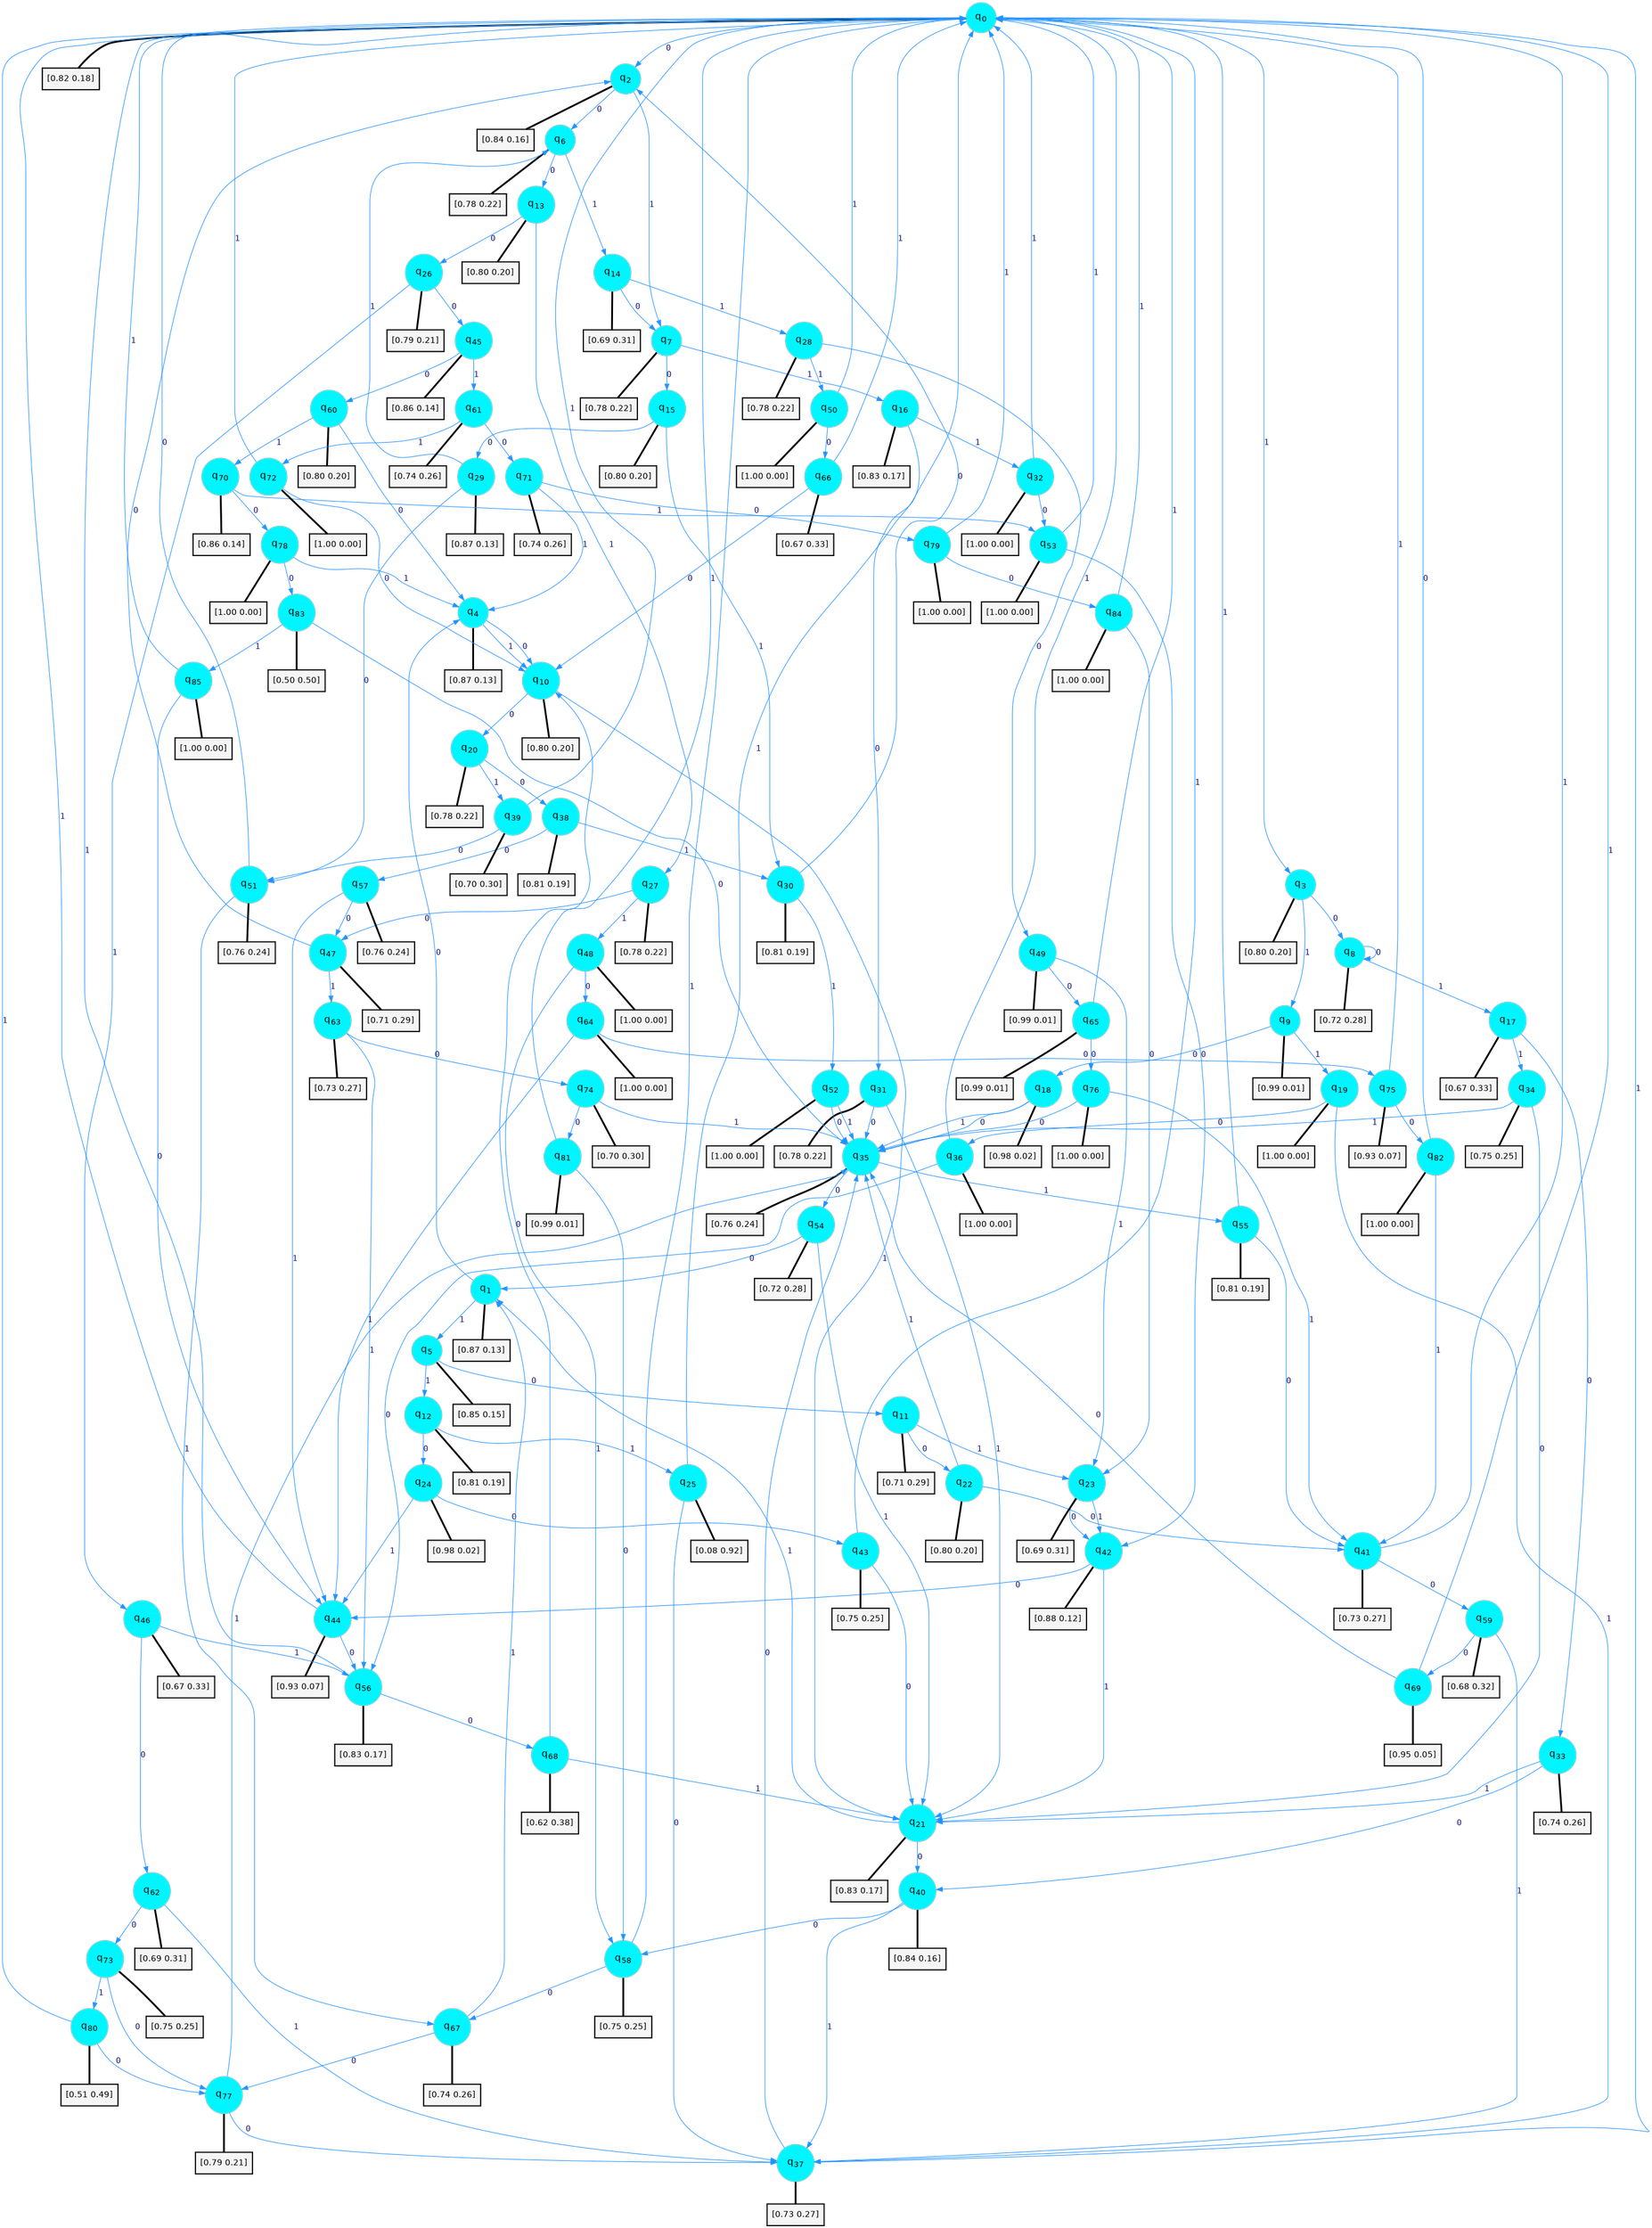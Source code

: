 digraph G {
graph [
bgcolor=transparent, dpi=300, rankdir=TD, size="40,25"];
node [
color=gray, fillcolor=turquoise1, fontcolor=black, fontname=Helvetica, fontsize=16, fontweight=bold, shape=circle, style=filled];
edge [
arrowsize=1, color=dodgerblue1, fontcolor=midnightblue, fontname=courier, fontweight=bold, penwidth=1, style=solid, weight=20];
0[label=<q<SUB>0</SUB>>];
1[label=<q<SUB>1</SUB>>];
2[label=<q<SUB>2</SUB>>];
3[label=<q<SUB>3</SUB>>];
4[label=<q<SUB>4</SUB>>];
5[label=<q<SUB>5</SUB>>];
6[label=<q<SUB>6</SUB>>];
7[label=<q<SUB>7</SUB>>];
8[label=<q<SUB>8</SUB>>];
9[label=<q<SUB>9</SUB>>];
10[label=<q<SUB>10</SUB>>];
11[label=<q<SUB>11</SUB>>];
12[label=<q<SUB>12</SUB>>];
13[label=<q<SUB>13</SUB>>];
14[label=<q<SUB>14</SUB>>];
15[label=<q<SUB>15</SUB>>];
16[label=<q<SUB>16</SUB>>];
17[label=<q<SUB>17</SUB>>];
18[label=<q<SUB>18</SUB>>];
19[label=<q<SUB>19</SUB>>];
20[label=<q<SUB>20</SUB>>];
21[label=<q<SUB>21</SUB>>];
22[label=<q<SUB>22</SUB>>];
23[label=<q<SUB>23</SUB>>];
24[label=<q<SUB>24</SUB>>];
25[label=<q<SUB>25</SUB>>];
26[label=<q<SUB>26</SUB>>];
27[label=<q<SUB>27</SUB>>];
28[label=<q<SUB>28</SUB>>];
29[label=<q<SUB>29</SUB>>];
30[label=<q<SUB>30</SUB>>];
31[label=<q<SUB>31</SUB>>];
32[label=<q<SUB>32</SUB>>];
33[label=<q<SUB>33</SUB>>];
34[label=<q<SUB>34</SUB>>];
35[label=<q<SUB>35</SUB>>];
36[label=<q<SUB>36</SUB>>];
37[label=<q<SUB>37</SUB>>];
38[label=<q<SUB>38</SUB>>];
39[label=<q<SUB>39</SUB>>];
40[label=<q<SUB>40</SUB>>];
41[label=<q<SUB>41</SUB>>];
42[label=<q<SUB>42</SUB>>];
43[label=<q<SUB>43</SUB>>];
44[label=<q<SUB>44</SUB>>];
45[label=<q<SUB>45</SUB>>];
46[label=<q<SUB>46</SUB>>];
47[label=<q<SUB>47</SUB>>];
48[label=<q<SUB>48</SUB>>];
49[label=<q<SUB>49</SUB>>];
50[label=<q<SUB>50</SUB>>];
51[label=<q<SUB>51</SUB>>];
52[label=<q<SUB>52</SUB>>];
53[label=<q<SUB>53</SUB>>];
54[label=<q<SUB>54</SUB>>];
55[label=<q<SUB>55</SUB>>];
56[label=<q<SUB>56</SUB>>];
57[label=<q<SUB>57</SUB>>];
58[label=<q<SUB>58</SUB>>];
59[label=<q<SUB>59</SUB>>];
60[label=<q<SUB>60</SUB>>];
61[label=<q<SUB>61</SUB>>];
62[label=<q<SUB>62</SUB>>];
63[label=<q<SUB>63</SUB>>];
64[label=<q<SUB>64</SUB>>];
65[label=<q<SUB>65</SUB>>];
66[label=<q<SUB>66</SUB>>];
67[label=<q<SUB>67</SUB>>];
68[label=<q<SUB>68</SUB>>];
69[label=<q<SUB>69</SUB>>];
70[label=<q<SUB>70</SUB>>];
71[label=<q<SUB>71</SUB>>];
72[label=<q<SUB>72</SUB>>];
73[label=<q<SUB>73</SUB>>];
74[label=<q<SUB>74</SUB>>];
75[label=<q<SUB>75</SUB>>];
76[label=<q<SUB>76</SUB>>];
77[label=<q<SUB>77</SUB>>];
78[label=<q<SUB>78</SUB>>];
79[label=<q<SUB>79</SUB>>];
80[label=<q<SUB>80</SUB>>];
81[label=<q<SUB>81</SUB>>];
82[label=<q<SUB>82</SUB>>];
83[label=<q<SUB>83</SUB>>];
84[label=<q<SUB>84</SUB>>];
85[label=<q<SUB>85</SUB>>];
86[label="[0.82 0.18]", shape=box,fontcolor=black, fontname=Helvetica, fontsize=14, penwidth=2, fillcolor=whitesmoke,color=black];
87[label="[0.87 0.13]", shape=box,fontcolor=black, fontname=Helvetica, fontsize=14, penwidth=2, fillcolor=whitesmoke,color=black];
88[label="[0.84 0.16]", shape=box,fontcolor=black, fontname=Helvetica, fontsize=14, penwidth=2, fillcolor=whitesmoke,color=black];
89[label="[0.80 0.20]", shape=box,fontcolor=black, fontname=Helvetica, fontsize=14, penwidth=2, fillcolor=whitesmoke,color=black];
90[label="[0.87 0.13]", shape=box,fontcolor=black, fontname=Helvetica, fontsize=14, penwidth=2, fillcolor=whitesmoke,color=black];
91[label="[0.85 0.15]", shape=box,fontcolor=black, fontname=Helvetica, fontsize=14, penwidth=2, fillcolor=whitesmoke,color=black];
92[label="[0.78 0.22]", shape=box,fontcolor=black, fontname=Helvetica, fontsize=14, penwidth=2, fillcolor=whitesmoke,color=black];
93[label="[0.78 0.22]", shape=box,fontcolor=black, fontname=Helvetica, fontsize=14, penwidth=2, fillcolor=whitesmoke,color=black];
94[label="[0.72 0.28]", shape=box,fontcolor=black, fontname=Helvetica, fontsize=14, penwidth=2, fillcolor=whitesmoke,color=black];
95[label="[0.99 0.01]", shape=box,fontcolor=black, fontname=Helvetica, fontsize=14, penwidth=2, fillcolor=whitesmoke,color=black];
96[label="[0.80 0.20]", shape=box,fontcolor=black, fontname=Helvetica, fontsize=14, penwidth=2, fillcolor=whitesmoke,color=black];
97[label="[0.71 0.29]", shape=box,fontcolor=black, fontname=Helvetica, fontsize=14, penwidth=2, fillcolor=whitesmoke,color=black];
98[label="[0.81 0.19]", shape=box,fontcolor=black, fontname=Helvetica, fontsize=14, penwidth=2, fillcolor=whitesmoke,color=black];
99[label="[0.80 0.20]", shape=box,fontcolor=black, fontname=Helvetica, fontsize=14, penwidth=2, fillcolor=whitesmoke,color=black];
100[label="[0.69 0.31]", shape=box,fontcolor=black, fontname=Helvetica, fontsize=14, penwidth=2, fillcolor=whitesmoke,color=black];
101[label="[0.80 0.20]", shape=box,fontcolor=black, fontname=Helvetica, fontsize=14, penwidth=2, fillcolor=whitesmoke,color=black];
102[label="[0.83 0.17]", shape=box,fontcolor=black, fontname=Helvetica, fontsize=14, penwidth=2, fillcolor=whitesmoke,color=black];
103[label="[0.67 0.33]", shape=box,fontcolor=black, fontname=Helvetica, fontsize=14, penwidth=2, fillcolor=whitesmoke,color=black];
104[label="[0.98 0.02]", shape=box,fontcolor=black, fontname=Helvetica, fontsize=14, penwidth=2, fillcolor=whitesmoke,color=black];
105[label="[1.00 0.00]", shape=box,fontcolor=black, fontname=Helvetica, fontsize=14, penwidth=2, fillcolor=whitesmoke,color=black];
106[label="[0.78 0.22]", shape=box,fontcolor=black, fontname=Helvetica, fontsize=14, penwidth=2, fillcolor=whitesmoke,color=black];
107[label="[0.83 0.17]", shape=box,fontcolor=black, fontname=Helvetica, fontsize=14, penwidth=2, fillcolor=whitesmoke,color=black];
108[label="[0.80 0.20]", shape=box,fontcolor=black, fontname=Helvetica, fontsize=14, penwidth=2, fillcolor=whitesmoke,color=black];
109[label="[0.69 0.31]", shape=box,fontcolor=black, fontname=Helvetica, fontsize=14, penwidth=2, fillcolor=whitesmoke,color=black];
110[label="[0.98 0.02]", shape=box,fontcolor=black, fontname=Helvetica, fontsize=14, penwidth=2, fillcolor=whitesmoke,color=black];
111[label="[0.08 0.92]", shape=box,fontcolor=black, fontname=Helvetica, fontsize=14, penwidth=2, fillcolor=whitesmoke,color=black];
112[label="[0.79 0.21]", shape=box,fontcolor=black, fontname=Helvetica, fontsize=14, penwidth=2, fillcolor=whitesmoke,color=black];
113[label="[0.78 0.22]", shape=box,fontcolor=black, fontname=Helvetica, fontsize=14, penwidth=2, fillcolor=whitesmoke,color=black];
114[label="[0.78 0.22]", shape=box,fontcolor=black, fontname=Helvetica, fontsize=14, penwidth=2, fillcolor=whitesmoke,color=black];
115[label="[0.87 0.13]", shape=box,fontcolor=black, fontname=Helvetica, fontsize=14, penwidth=2, fillcolor=whitesmoke,color=black];
116[label="[0.81 0.19]", shape=box,fontcolor=black, fontname=Helvetica, fontsize=14, penwidth=2, fillcolor=whitesmoke,color=black];
117[label="[0.78 0.22]", shape=box,fontcolor=black, fontname=Helvetica, fontsize=14, penwidth=2, fillcolor=whitesmoke,color=black];
118[label="[1.00 0.00]", shape=box,fontcolor=black, fontname=Helvetica, fontsize=14, penwidth=2, fillcolor=whitesmoke,color=black];
119[label="[0.74 0.26]", shape=box,fontcolor=black, fontname=Helvetica, fontsize=14, penwidth=2, fillcolor=whitesmoke,color=black];
120[label="[0.75 0.25]", shape=box,fontcolor=black, fontname=Helvetica, fontsize=14, penwidth=2, fillcolor=whitesmoke,color=black];
121[label="[0.76 0.24]", shape=box,fontcolor=black, fontname=Helvetica, fontsize=14, penwidth=2, fillcolor=whitesmoke,color=black];
122[label="[1.00 0.00]", shape=box,fontcolor=black, fontname=Helvetica, fontsize=14, penwidth=2, fillcolor=whitesmoke,color=black];
123[label="[0.73 0.27]", shape=box,fontcolor=black, fontname=Helvetica, fontsize=14, penwidth=2, fillcolor=whitesmoke,color=black];
124[label="[0.81 0.19]", shape=box,fontcolor=black, fontname=Helvetica, fontsize=14, penwidth=2, fillcolor=whitesmoke,color=black];
125[label="[0.70 0.30]", shape=box,fontcolor=black, fontname=Helvetica, fontsize=14, penwidth=2, fillcolor=whitesmoke,color=black];
126[label="[0.84 0.16]", shape=box,fontcolor=black, fontname=Helvetica, fontsize=14, penwidth=2, fillcolor=whitesmoke,color=black];
127[label="[0.73 0.27]", shape=box,fontcolor=black, fontname=Helvetica, fontsize=14, penwidth=2, fillcolor=whitesmoke,color=black];
128[label="[0.88 0.12]", shape=box,fontcolor=black, fontname=Helvetica, fontsize=14, penwidth=2, fillcolor=whitesmoke,color=black];
129[label="[0.75 0.25]", shape=box,fontcolor=black, fontname=Helvetica, fontsize=14, penwidth=2, fillcolor=whitesmoke,color=black];
130[label="[0.93 0.07]", shape=box,fontcolor=black, fontname=Helvetica, fontsize=14, penwidth=2, fillcolor=whitesmoke,color=black];
131[label="[0.86 0.14]", shape=box,fontcolor=black, fontname=Helvetica, fontsize=14, penwidth=2, fillcolor=whitesmoke,color=black];
132[label="[0.67 0.33]", shape=box,fontcolor=black, fontname=Helvetica, fontsize=14, penwidth=2, fillcolor=whitesmoke,color=black];
133[label="[0.71 0.29]", shape=box,fontcolor=black, fontname=Helvetica, fontsize=14, penwidth=2, fillcolor=whitesmoke,color=black];
134[label="[1.00 0.00]", shape=box,fontcolor=black, fontname=Helvetica, fontsize=14, penwidth=2, fillcolor=whitesmoke,color=black];
135[label="[0.99 0.01]", shape=box,fontcolor=black, fontname=Helvetica, fontsize=14, penwidth=2, fillcolor=whitesmoke,color=black];
136[label="[1.00 0.00]", shape=box,fontcolor=black, fontname=Helvetica, fontsize=14, penwidth=2, fillcolor=whitesmoke,color=black];
137[label="[0.76 0.24]", shape=box,fontcolor=black, fontname=Helvetica, fontsize=14, penwidth=2, fillcolor=whitesmoke,color=black];
138[label="[1.00 0.00]", shape=box,fontcolor=black, fontname=Helvetica, fontsize=14, penwidth=2, fillcolor=whitesmoke,color=black];
139[label="[1.00 0.00]", shape=box,fontcolor=black, fontname=Helvetica, fontsize=14, penwidth=2, fillcolor=whitesmoke,color=black];
140[label="[0.72 0.28]", shape=box,fontcolor=black, fontname=Helvetica, fontsize=14, penwidth=2, fillcolor=whitesmoke,color=black];
141[label="[0.81 0.19]", shape=box,fontcolor=black, fontname=Helvetica, fontsize=14, penwidth=2, fillcolor=whitesmoke,color=black];
142[label="[0.83 0.17]", shape=box,fontcolor=black, fontname=Helvetica, fontsize=14, penwidth=2, fillcolor=whitesmoke,color=black];
143[label="[0.76 0.24]", shape=box,fontcolor=black, fontname=Helvetica, fontsize=14, penwidth=2, fillcolor=whitesmoke,color=black];
144[label="[0.75 0.25]", shape=box,fontcolor=black, fontname=Helvetica, fontsize=14, penwidth=2, fillcolor=whitesmoke,color=black];
145[label="[0.68 0.32]", shape=box,fontcolor=black, fontname=Helvetica, fontsize=14, penwidth=2, fillcolor=whitesmoke,color=black];
146[label="[0.80 0.20]", shape=box,fontcolor=black, fontname=Helvetica, fontsize=14, penwidth=2, fillcolor=whitesmoke,color=black];
147[label="[0.74 0.26]", shape=box,fontcolor=black, fontname=Helvetica, fontsize=14, penwidth=2, fillcolor=whitesmoke,color=black];
148[label="[0.69 0.31]", shape=box,fontcolor=black, fontname=Helvetica, fontsize=14, penwidth=2, fillcolor=whitesmoke,color=black];
149[label="[0.73 0.27]", shape=box,fontcolor=black, fontname=Helvetica, fontsize=14, penwidth=2, fillcolor=whitesmoke,color=black];
150[label="[1.00 0.00]", shape=box,fontcolor=black, fontname=Helvetica, fontsize=14, penwidth=2, fillcolor=whitesmoke,color=black];
151[label="[0.99 0.01]", shape=box,fontcolor=black, fontname=Helvetica, fontsize=14, penwidth=2, fillcolor=whitesmoke,color=black];
152[label="[0.67 0.33]", shape=box,fontcolor=black, fontname=Helvetica, fontsize=14, penwidth=2, fillcolor=whitesmoke,color=black];
153[label="[0.74 0.26]", shape=box,fontcolor=black, fontname=Helvetica, fontsize=14, penwidth=2, fillcolor=whitesmoke,color=black];
154[label="[0.62 0.38]", shape=box,fontcolor=black, fontname=Helvetica, fontsize=14, penwidth=2, fillcolor=whitesmoke,color=black];
155[label="[0.95 0.05]", shape=box,fontcolor=black, fontname=Helvetica, fontsize=14, penwidth=2, fillcolor=whitesmoke,color=black];
156[label="[0.86 0.14]", shape=box,fontcolor=black, fontname=Helvetica, fontsize=14, penwidth=2, fillcolor=whitesmoke,color=black];
157[label="[0.74 0.26]", shape=box,fontcolor=black, fontname=Helvetica, fontsize=14, penwidth=2, fillcolor=whitesmoke,color=black];
158[label="[1.00 0.00]", shape=box,fontcolor=black, fontname=Helvetica, fontsize=14, penwidth=2, fillcolor=whitesmoke,color=black];
159[label="[0.75 0.25]", shape=box,fontcolor=black, fontname=Helvetica, fontsize=14, penwidth=2, fillcolor=whitesmoke,color=black];
160[label="[0.70 0.30]", shape=box,fontcolor=black, fontname=Helvetica, fontsize=14, penwidth=2, fillcolor=whitesmoke,color=black];
161[label="[0.93 0.07]", shape=box,fontcolor=black, fontname=Helvetica, fontsize=14, penwidth=2, fillcolor=whitesmoke,color=black];
162[label="[1.00 0.00]", shape=box,fontcolor=black, fontname=Helvetica, fontsize=14, penwidth=2, fillcolor=whitesmoke,color=black];
163[label="[0.79 0.21]", shape=box,fontcolor=black, fontname=Helvetica, fontsize=14, penwidth=2, fillcolor=whitesmoke,color=black];
164[label="[1.00 0.00]", shape=box,fontcolor=black, fontname=Helvetica, fontsize=14, penwidth=2, fillcolor=whitesmoke,color=black];
165[label="[1.00 0.00]", shape=box,fontcolor=black, fontname=Helvetica, fontsize=14, penwidth=2, fillcolor=whitesmoke,color=black];
166[label="[0.51 0.49]", shape=box,fontcolor=black, fontname=Helvetica, fontsize=14, penwidth=2, fillcolor=whitesmoke,color=black];
167[label="[0.99 0.01]", shape=box,fontcolor=black, fontname=Helvetica, fontsize=14, penwidth=2, fillcolor=whitesmoke,color=black];
168[label="[1.00 0.00]", shape=box,fontcolor=black, fontname=Helvetica, fontsize=14, penwidth=2, fillcolor=whitesmoke,color=black];
169[label="[0.50 0.50]", shape=box,fontcolor=black, fontname=Helvetica, fontsize=14, penwidth=2, fillcolor=whitesmoke,color=black];
170[label="[1.00 0.00]", shape=box,fontcolor=black, fontname=Helvetica, fontsize=14, penwidth=2, fillcolor=whitesmoke,color=black];
171[label="[1.00 0.00]", shape=box,fontcolor=black, fontname=Helvetica, fontsize=14, penwidth=2, fillcolor=whitesmoke,color=black];
0->2 [label=0];
0->3 [label=1];
0->86 [arrowhead=none, penwidth=3,color=black];
1->4 [label=0];
1->5 [label=1];
1->87 [arrowhead=none, penwidth=3,color=black];
2->6 [label=0];
2->7 [label=1];
2->88 [arrowhead=none, penwidth=3,color=black];
3->8 [label=0];
3->9 [label=1];
3->89 [arrowhead=none, penwidth=3,color=black];
4->10 [label=0];
4->10 [label=1];
4->90 [arrowhead=none, penwidth=3,color=black];
5->11 [label=0];
5->12 [label=1];
5->91 [arrowhead=none, penwidth=3,color=black];
6->13 [label=0];
6->14 [label=1];
6->92 [arrowhead=none, penwidth=3,color=black];
7->15 [label=0];
7->16 [label=1];
7->93 [arrowhead=none, penwidth=3,color=black];
8->8 [label=0];
8->17 [label=1];
8->94 [arrowhead=none, penwidth=3,color=black];
9->18 [label=0];
9->19 [label=1];
9->95 [arrowhead=none, penwidth=3,color=black];
10->20 [label=0];
10->21 [label=1];
10->96 [arrowhead=none, penwidth=3,color=black];
11->22 [label=0];
11->23 [label=1];
11->97 [arrowhead=none, penwidth=3,color=black];
12->24 [label=0];
12->25 [label=1];
12->98 [arrowhead=none, penwidth=3,color=black];
13->26 [label=0];
13->27 [label=1];
13->99 [arrowhead=none, penwidth=3,color=black];
14->7 [label=0];
14->28 [label=1];
14->100 [arrowhead=none, penwidth=3,color=black];
15->29 [label=0];
15->30 [label=1];
15->101 [arrowhead=none, penwidth=3,color=black];
16->31 [label=0];
16->32 [label=1];
16->102 [arrowhead=none, penwidth=3,color=black];
17->33 [label=0];
17->34 [label=1];
17->103 [arrowhead=none, penwidth=3,color=black];
18->35 [label=0];
18->35 [label=1];
18->104 [arrowhead=none, penwidth=3,color=black];
19->36 [label=0];
19->37 [label=1];
19->105 [arrowhead=none, penwidth=3,color=black];
20->38 [label=0];
20->39 [label=1];
20->106 [arrowhead=none, penwidth=3,color=black];
21->40 [label=0];
21->1 [label=1];
21->107 [arrowhead=none, penwidth=3,color=black];
22->41 [label=0];
22->35 [label=1];
22->108 [arrowhead=none, penwidth=3,color=black];
23->42 [label=0];
23->42 [label=1];
23->109 [arrowhead=none, penwidth=3,color=black];
24->43 [label=0];
24->44 [label=1];
24->110 [arrowhead=none, penwidth=3,color=black];
25->37 [label=0];
25->0 [label=1];
25->111 [arrowhead=none, penwidth=3,color=black];
26->45 [label=0];
26->46 [label=1];
26->112 [arrowhead=none, penwidth=3,color=black];
27->47 [label=0];
27->48 [label=1];
27->113 [arrowhead=none, penwidth=3,color=black];
28->49 [label=0];
28->50 [label=1];
28->114 [arrowhead=none, penwidth=3,color=black];
29->51 [label=0];
29->6 [label=1];
29->115 [arrowhead=none, penwidth=3,color=black];
30->2 [label=0];
30->52 [label=1];
30->116 [arrowhead=none, penwidth=3,color=black];
31->35 [label=0];
31->21 [label=1];
31->117 [arrowhead=none, penwidth=3,color=black];
32->53 [label=0];
32->0 [label=1];
32->118 [arrowhead=none, penwidth=3,color=black];
33->40 [label=0];
33->21 [label=1];
33->119 [arrowhead=none, penwidth=3,color=black];
34->21 [label=0];
34->35 [label=1];
34->120 [arrowhead=none, penwidth=3,color=black];
35->54 [label=0];
35->55 [label=1];
35->121 [arrowhead=none, penwidth=3,color=black];
36->56 [label=0];
36->0 [label=1];
36->122 [arrowhead=none, penwidth=3,color=black];
37->35 [label=0];
37->0 [label=1];
37->123 [arrowhead=none, penwidth=3,color=black];
38->57 [label=0];
38->30 [label=1];
38->124 [arrowhead=none, penwidth=3,color=black];
39->51 [label=0];
39->0 [label=1];
39->125 [arrowhead=none, penwidth=3,color=black];
40->58 [label=0];
40->37 [label=1];
40->126 [arrowhead=none, penwidth=3,color=black];
41->59 [label=0];
41->0 [label=1];
41->127 [arrowhead=none, penwidth=3,color=black];
42->44 [label=0];
42->21 [label=1];
42->128 [arrowhead=none, penwidth=3,color=black];
43->21 [label=0];
43->0 [label=1];
43->129 [arrowhead=none, penwidth=3,color=black];
44->56 [label=0];
44->0 [label=1];
44->130 [arrowhead=none, penwidth=3,color=black];
45->60 [label=0];
45->61 [label=1];
45->131 [arrowhead=none, penwidth=3,color=black];
46->62 [label=0];
46->56 [label=1];
46->132 [arrowhead=none, penwidth=3,color=black];
47->2 [label=0];
47->63 [label=1];
47->133 [arrowhead=none, penwidth=3,color=black];
48->64 [label=0];
48->58 [label=1];
48->134 [arrowhead=none, penwidth=3,color=black];
49->65 [label=0];
49->23 [label=1];
49->135 [arrowhead=none, penwidth=3,color=black];
50->66 [label=0];
50->0 [label=1];
50->136 [arrowhead=none, penwidth=3,color=black];
51->0 [label=0];
51->67 [label=1];
51->137 [arrowhead=none, penwidth=3,color=black];
52->35 [label=0];
52->35 [label=1];
52->138 [arrowhead=none, penwidth=3,color=black];
53->42 [label=0];
53->0 [label=1];
53->139 [arrowhead=none, penwidth=3,color=black];
54->1 [label=0];
54->21 [label=1];
54->140 [arrowhead=none, penwidth=3,color=black];
55->41 [label=0];
55->0 [label=1];
55->141 [arrowhead=none, penwidth=3,color=black];
56->68 [label=0];
56->0 [label=1];
56->142 [arrowhead=none, penwidth=3,color=black];
57->47 [label=0];
57->44 [label=1];
57->143 [arrowhead=none, penwidth=3,color=black];
58->67 [label=0];
58->0 [label=1];
58->144 [arrowhead=none, penwidth=3,color=black];
59->69 [label=0];
59->37 [label=1];
59->145 [arrowhead=none, penwidth=3,color=black];
60->4 [label=0];
60->70 [label=1];
60->146 [arrowhead=none, penwidth=3,color=black];
61->71 [label=0];
61->72 [label=1];
61->147 [arrowhead=none, penwidth=3,color=black];
62->73 [label=0];
62->37 [label=1];
62->148 [arrowhead=none, penwidth=3,color=black];
63->74 [label=0];
63->56 [label=1];
63->149 [arrowhead=none, penwidth=3,color=black];
64->75 [label=0];
64->44 [label=1];
64->150 [arrowhead=none, penwidth=3,color=black];
65->76 [label=0];
65->0 [label=1];
65->151 [arrowhead=none, penwidth=3,color=black];
66->10 [label=0];
66->0 [label=1];
66->152 [arrowhead=none, penwidth=3,color=black];
67->77 [label=0];
67->1 [label=1];
67->153 [arrowhead=none, penwidth=3,color=black];
68->10 [label=0];
68->21 [label=1];
68->154 [arrowhead=none, penwidth=3,color=black];
69->35 [label=0];
69->0 [label=1];
69->155 [arrowhead=none, penwidth=3,color=black];
70->78 [label=0];
70->53 [label=1];
70->156 [arrowhead=none, penwidth=3,color=black];
71->79 [label=0];
71->4 [label=1];
71->157 [arrowhead=none, penwidth=3,color=black];
72->10 [label=0];
72->0 [label=1];
72->158 [arrowhead=none, penwidth=3,color=black];
73->77 [label=0];
73->80 [label=1];
73->159 [arrowhead=none, penwidth=3,color=black];
74->81 [label=0];
74->35 [label=1];
74->160 [arrowhead=none, penwidth=3,color=black];
75->82 [label=0];
75->0 [label=1];
75->161 [arrowhead=none, penwidth=3,color=black];
76->35 [label=0];
76->41 [label=1];
76->162 [arrowhead=none, penwidth=3,color=black];
77->37 [label=0];
77->35 [label=1];
77->163 [arrowhead=none, penwidth=3,color=black];
78->83 [label=0];
78->4 [label=1];
78->164 [arrowhead=none, penwidth=3,color=black];
79->84 [label=0];
79->0 [label=1];
79->165 [arrowhead=none, penwidth=3,color=black];
80->77 [label=0];
80->0 [label=1];
80->166 [arrowhead=none, penwidth=3,color=black];
81->58 [label=0];
81->0 [label=1];
81->167 [arrowhead=none, penwidth=3,color=black];
82->0 [label=0];
82->41 [label=1];
82->168 [arrowhead=none, penwidth=3,color=black];
83->35 [label=0];
83->85 [label=1];
83->169 [arrowhead=none, penwidth=3,color=black];
84->23 [label=0];
84->0 [label=1];
84->170 [arrowhead=none, penwidth=3,color=black];
85->44 [label=0];
85->0 [label=1];
85->171 [arrowhead=none, penwidth=3,color=black];
}
